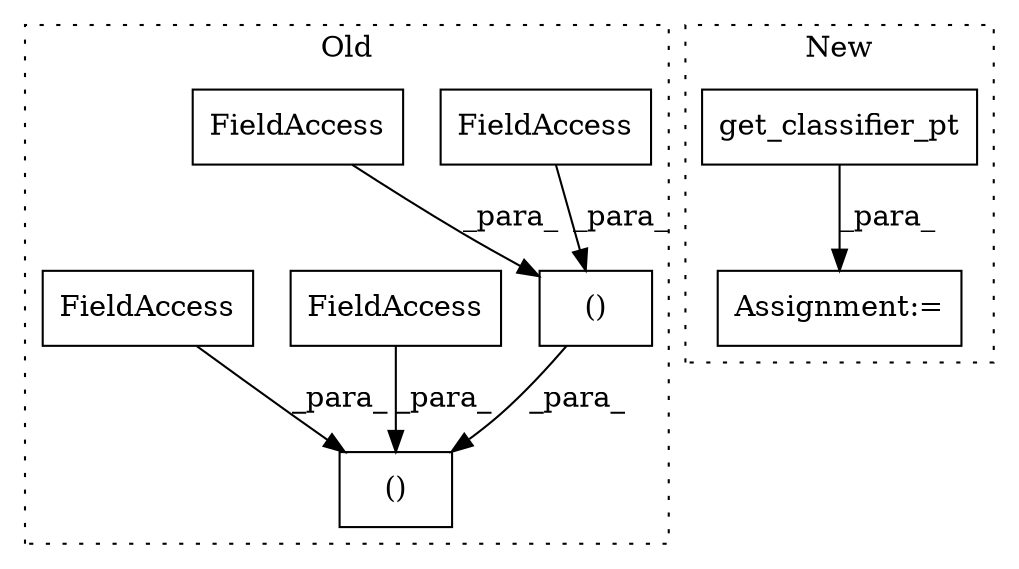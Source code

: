 digraph G {
subgraph cluster0 {
1 [label="()" a="106" s="6663" l="25" shape="box"];
4 [label="FieldAccess" a="22" s="6663" l="6" shape="box"];
5 [label="()" a="106" s="6628" l="61" shape="box"];
6 [label="FieldAccess" a="22" s="6682" l="6" shape="box"];
7 [label="FieldAccess" a="22" s="6629" l="1" shape="box"];
8 [label="FieldAccess" a="22" s="6643" l="1" shape="box"];
label = "Old";
style="dotted";
}
subgraph cluster1 {
2 [label="get_classifier_pt" a="32" s="10733" l="19" shape="box"];
3 [label="Assignment:=" a="7" s="10767" l="1" shape="box"];
label = "New";
style="dotted";
}
1 -> 5 [label="_para_"];
2 -> 3 [label="_para_"];
4 -> 1 [label="_para_"];
6 -> 1 [label="_para_"];
7 -> 5 [label="_para_"];
8 -> 5 [label="_para_"];
}